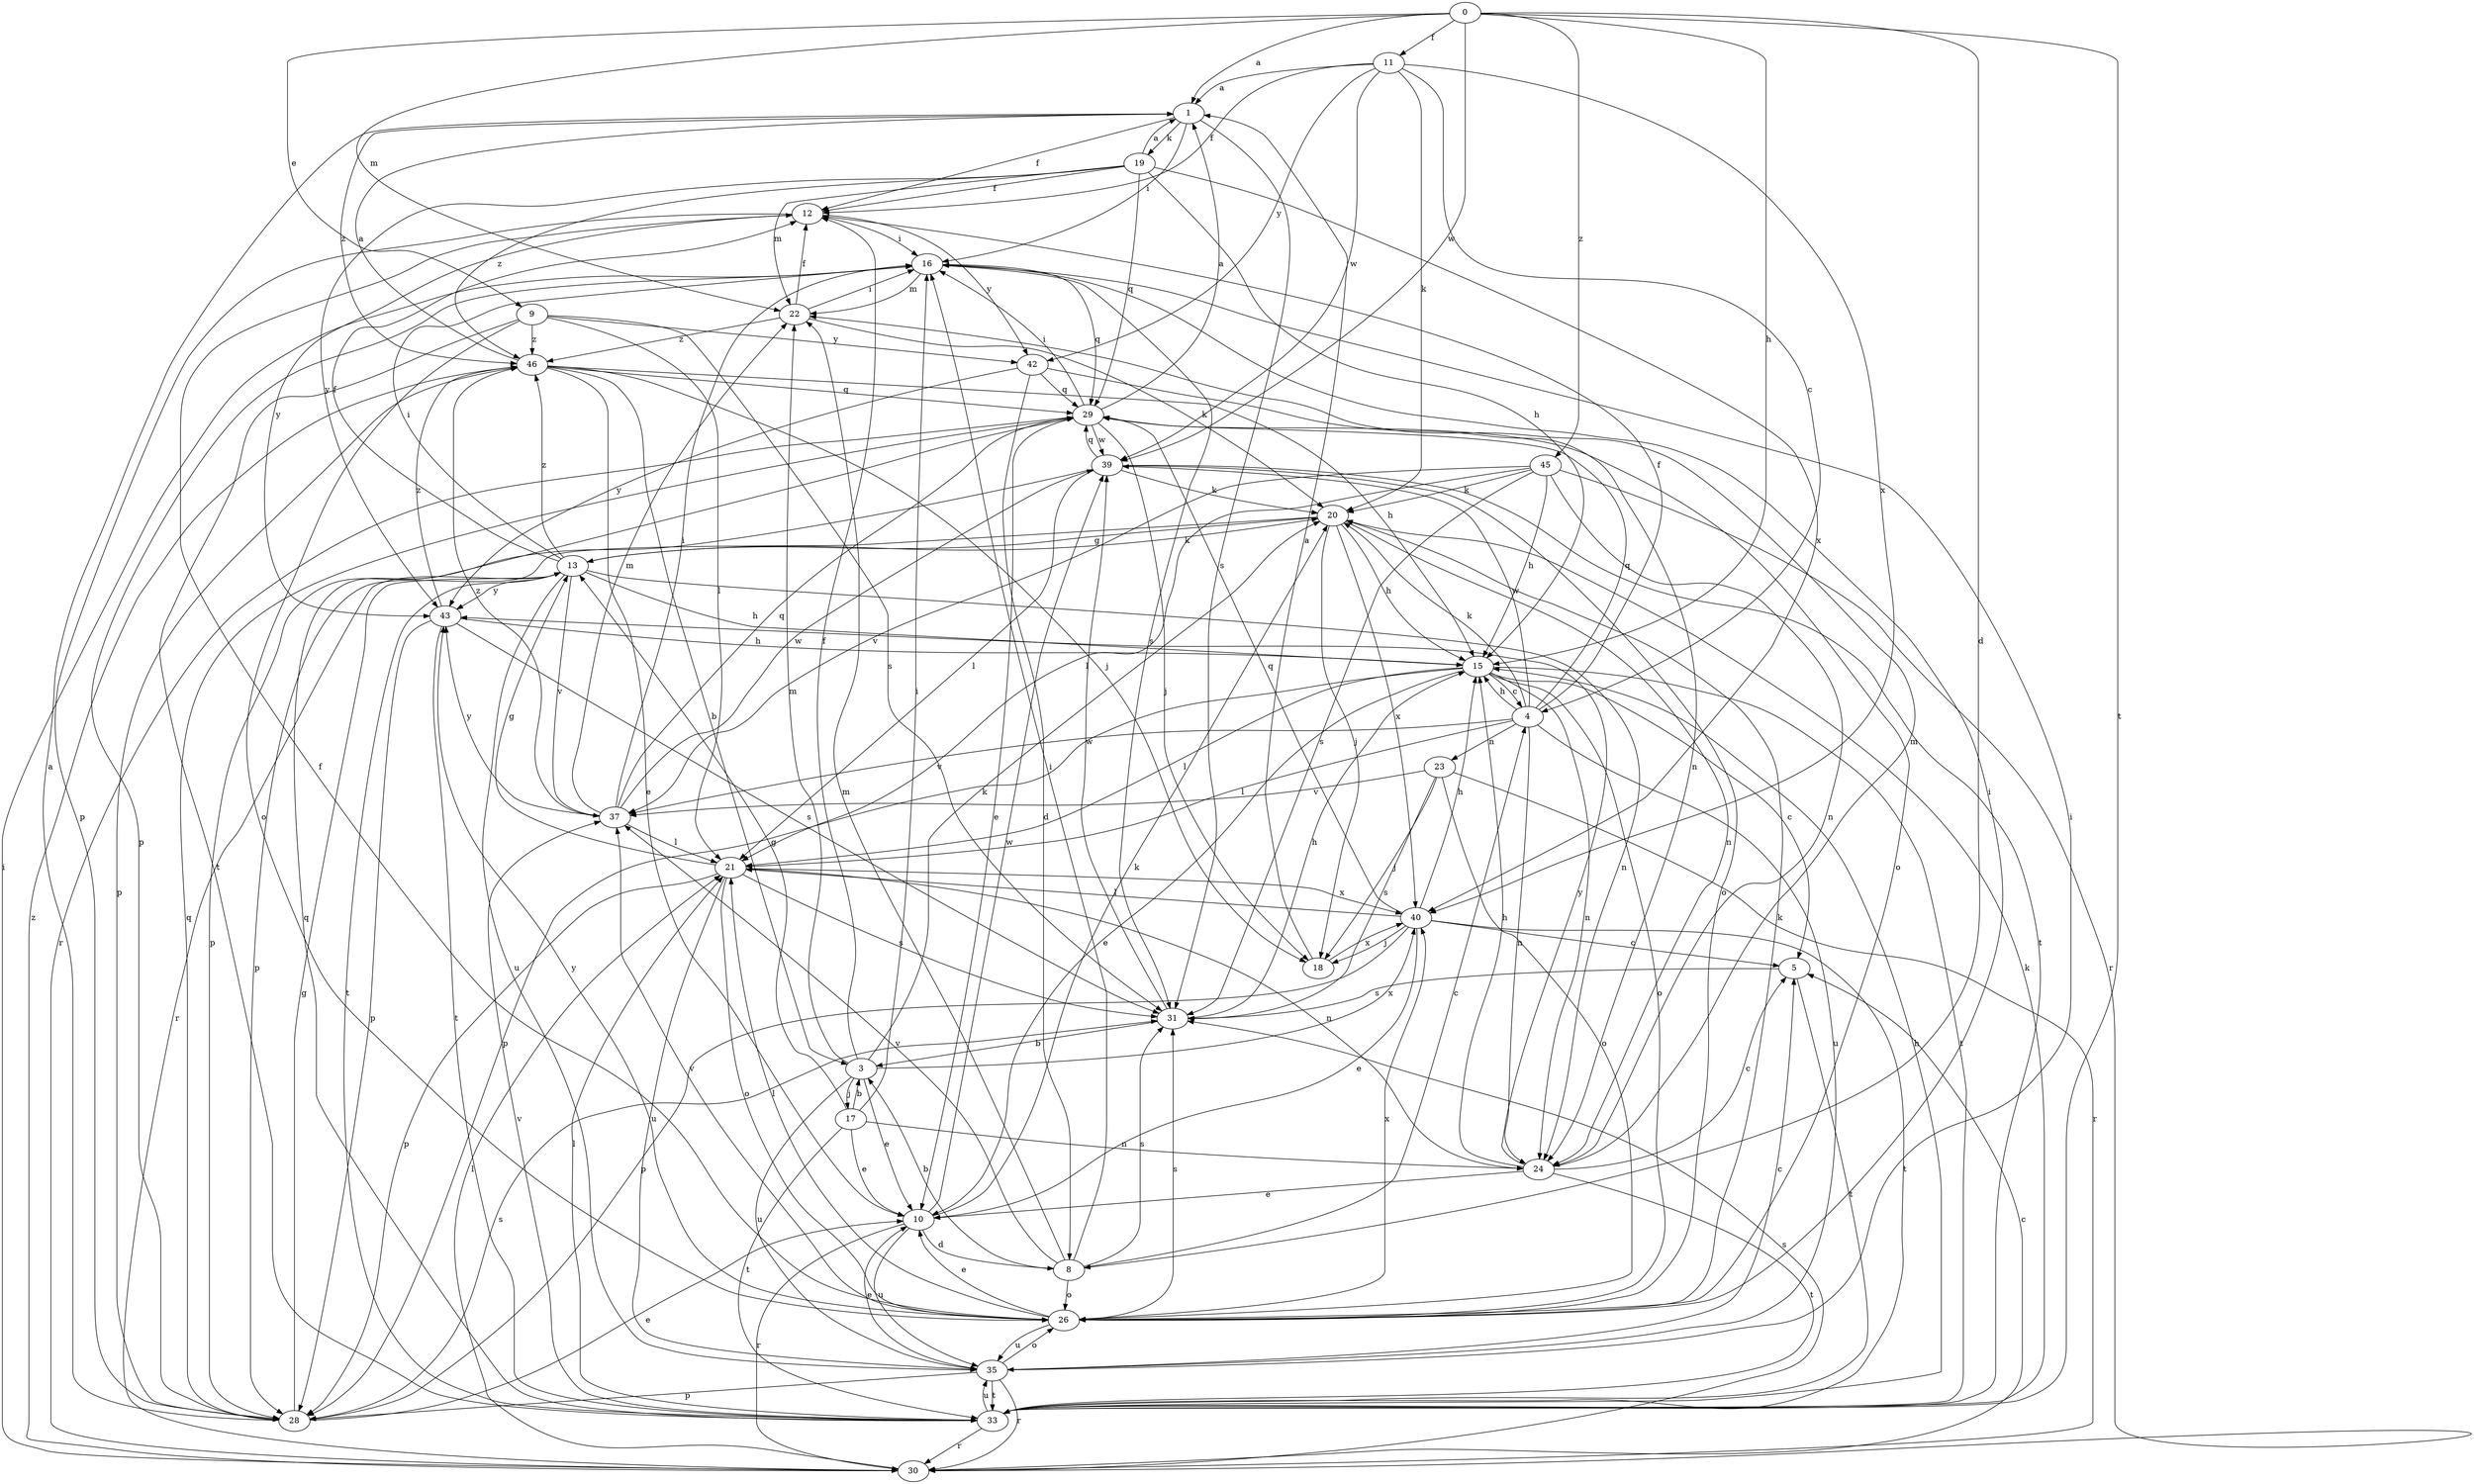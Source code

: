 strict digraph  {
0;
1;
3;
4;
5;
8;
9;
10;
11;
12;
13;
15;
16;
17;
18;
19;
20;
21;
22;
23;
24;
26;
28;
29;
30;
31;
33;
35;
37;
39;
40;
42;
43;
45;
46;
0 -> 1  [label=a];
0 -> 8  [label=d];
0 -> 9  [label=e];
0 -> 11  [label=f];
0 -> 15  [label=h];
0 -> 22  [label=m];
0 -> 33  [label=t];
0 -> 39  [label=w];
0 -> 45  [label=z];
1 -> 12  [label=f];
1 -> 16  [label=i];
1 -> 19  [label=k];
1 -> 31  [label=s];
1 -> 46  [label=z];
3 -> 10  [label=e];
3 -> 12  [label=f];
3 -> 17  [label=j];
3 -> 20  [label=k];
3 -> 22  [label=m];
3 -> 35  [label=u];
3 -> 40  [label=x];
4 -> 12  [label=f];
4 -> 15  [label=h];
4 -> 20  [label=k];
4 -> 21  [label=l];
4 -> 23  [label=n];
4 -> 24  [label=n];
4 -> 29  [label=q];
4 -> 35  [label=u];
4 -> 37  [label=v];
4 -> 39  [label=w];
5 -> 31  [label=s];
5 -> 33  [label=t];
8 -> 3  [label=b];
8 -> 4  [label=c];
8 -> 16  [label=i];
8 -> 22  [label=m];
8 -> 26  [label=o];
8 -> 31  [label=s];
8 -> 37  [label=v];
9 -> 21  [label=l];
9 -> 26  [label=o];
9 -> 31  [label=s];
9 -> 33  [label=t];
9 -> 42  [label=y];
9 -> 46  [label=z];
10 -> 8  [label=d];
10 -> 20  [label=k];
10 -> 30  [label=r];
10 -> 35  [label=u];
10 -> 39  [label=w];
11 -> 1  [label=a];
11 -> 4  [label=c];
11 -> 12  [label=f];
11 -> 20  [label=k];
11 -> 39  [label=w];
11 -> 40  [label=x];
11 -> 42  [label=y];
12 -> 16  [label=i];
12 -> 28  [label=p];
12 -> 42  [label=y];
12 -> 43  [label=y];
13 -> 12  [label=f];
13 -> 15  [label=h];
13 -> 16  [label=i];
13 -> 20  [label=k];
13 -> 24  [label=n];
13 -> 30  [label=r];
13 -> 33  [label=t];
13 -> 35  [label=u];
13 -> 37  [label=v];
13 -> 43  [label=y];
13 -> 46  [label=z];
15 -> 4  [label=c];
15 -> 5  [label=c];
15 -> 10  [label=e];
15 -> 21  [label=l];
15 -> 24  [label=n];
15 -> 26  [label=o];
15 -> 28  [label=p];
15 -> 33  [label=t];
16 -> 22  [label=m];
16 -> 28  [label=p];
16 -> 29  [label=q];
16 -> 31  [label=s];
17 -> 3  [label=b];
17 -> 10  [label=e];
17 -> 13  [label=g];
17 -> 16  [label=i];
17 -> 24  [label=n];
17 -> 33  [label=t];
18 -> 1  [label=a];
18 -> 40  [label=x];
19 -> 1  [label=a];
19 -> 12  [label=f];
19 -> 15  [label=h];
19 -> 22  [label=m];
19 -> 29  [label=q];
19 -> 40  [label=x];
19 -> 43  [label=y];
19 -> 46  [label=z];
20 -> 13  [label=g];
20 -> 15  [label=h];
20 -> 18  [label=j];
20 -> 24  [label=n];
20 -> 28  [label=p];
20 -> 40  [label=x];
21 -> 13  [label=g];
21 -> 24  [label=n];
21 -> 26  [label=o];
21 -> 28  [label=p];
21 -> 31  [label=s];
21 -> 35  [label=u];
21 -> 40  [label=x];
22 -> 12  [label=f];
22 -> 16  [label=i];
22 -> 20  [label=k];
22 -> 46  [label=z];
23 -> 18  [label=j];
23 -> 26  [label=o];
23 -> 30  [label=r];
23 -> 31  [label=s];
23 -> 37  [label=v];
24 -> 5  [label=c];
24 -> 10  [label=e];
24 -> 15  [label=h];
24 -> 22  [label=m];
24 -> 33  [label=t];
24 -> 43  [label=y];
26 -> 10  [label=e];
26 -> 12  [label=f];
26 -> 16  [label=i];
26 -> 20  [label=k];
26 -> 21  [label=l];
26 -> 31  [label=s];
26 -> 35  [label=u];
26 -> 37  [label=v];
26 -> 40  [label=x];
26 -> 43  [label=y];
28 -> 1  [label=a];
28 -> 10  [label=e];
28 -> 13  [label=g];
28 -> 29  [label=q];
28 -> 31  [label=s];
29 -> 1  [label=a];
29 -> 10  [label=e];
29 -> 16  [label=i];
29 -> 18  [label=j];
29 -> 26  [label=o];
29 -> 30  [label=r];
29 -> 39  [label=w];
30 -> 5  [label=c];
30 -> 16  [label=i];
30 -> 21  [label=l];
30 -> 31  [label=s];
30 -> 46  [label=z];
31 -> 3  [label=b];
31 -> 15  [label=h];
31 -> 39  [label=w];
33 -> 15  [label=h];
33 -> 20  [label=k];
33 -> 21  [label=l];
33 -> 29  [label=q];
33 -> 30  [label=r];
33 -> 35  [label=u];
33 -> 37  [label=v];
35 -> 5  [label=c];
35 -> 10  [label=e];
35 -> 16  [label=i];
35 -> 26  [label=o];
35 -> 28  [label=p];
35 -> 30  [label=r];
35 -> 33  [label=t];
37 -> 16  [label=i];
37 -> 21  [label=l];
37 -> 22  [label=m];
37 -> 29  [label=q];
37 -> 39  [label=w];
37 -> 43  [label=y];
37 -> 46  [label=z];
39 -> 20  [label=k];
39 -> 21  [label=l];
39 -> 26  [label=o];
39 -> 28  [label=p];
39 -> 29  [label=q];
39 -> 33  [label=t];
40 -> 5  [label=c];
40 -> 10  [label=e];
40 -> 15  [label=h];
40 -> 18  [label=j];
40 -> 21  [label=l];
40 -> 28  [label=p];
40 -> 29  [label=q];
40 -> 33  [label=t];
42 -> 8  [label=d];
42 -> 24  [label=n];
42 -> 29  [label=q];
42 -> 43  [label=y];
43 -> 15  [label=h];
43 -> 28  [label=p];
43 -> 31  [label=s];
43 -> 33  [label=t];
43 -> 46  [label=z];
45 -> 15  [label=h];
45 -> 20  [label=k];
45 -> 21  [label=l];
45 -> 24  [label=n];
45 -> 30  [label=r];
45 -> 31  [label=s];
45 -> 37  [label=v];
46 -> 1  [label=a];
46 -> 3  [label=b];
46 -> 10  [label=e];
46 -> 15  [label=h];
46 -> 18  [label=j];
46 -> 28  [label=p];
46 -> 29  [label=q];
}

